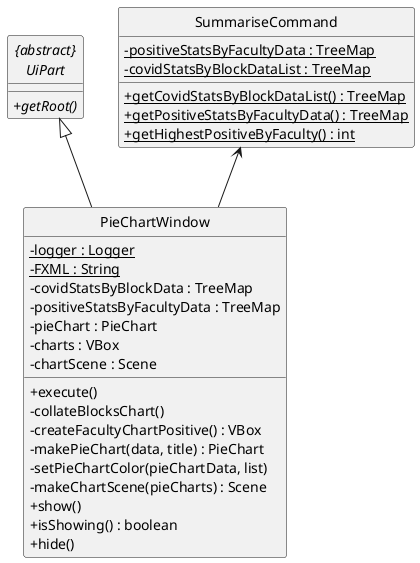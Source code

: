 @startuml
skinparam backgroundColor #ffffff
skinparam classAttributeIconSize 0
hide circle

abstract class "{abstract}\nUiPart" {
    + {abstract} getRoot()
}

class SummariseCommand {
    /' Fields '/
    -{static}positiveStatsByFacultyData : TreeMap
    -{static}covidStatsByBlockDataList : TreeMap

    /' Methods '/
    +{static}getCovidStatsByBlockDataList() : TreeMap
    +{static}getPositiveStatsByFacultyData() : TreeMap
    +{static}getHighestPositiveByFaculty() : int
}

class PieChartWindow {
    /' Fields '/
    - {static} logger : Logger
    - {static} FXML : String
    - covidStatsByBlockData : TreeMap
    - positiveStatsByFacultyData : TreeMap
    - pieChart : PieChart
    - charts : VBox
    - chartScene : Scene

    /' Methods '/
    + execute()
    - collateBlocksChart()
    - createFacultyChartPositive() : VBox
    - makePieChart(data, title) : PieChart
    - setPieChartColor(pieChartData, list)
    - makeChartScene(pieCharts) : Scene
    + show()
    + isShowing() : boolean
    + hide()
}

SummariseCommand <-- PieChartWindow
"{abstract}\nUiPart" <|-- PieChartWindow
@enduml

